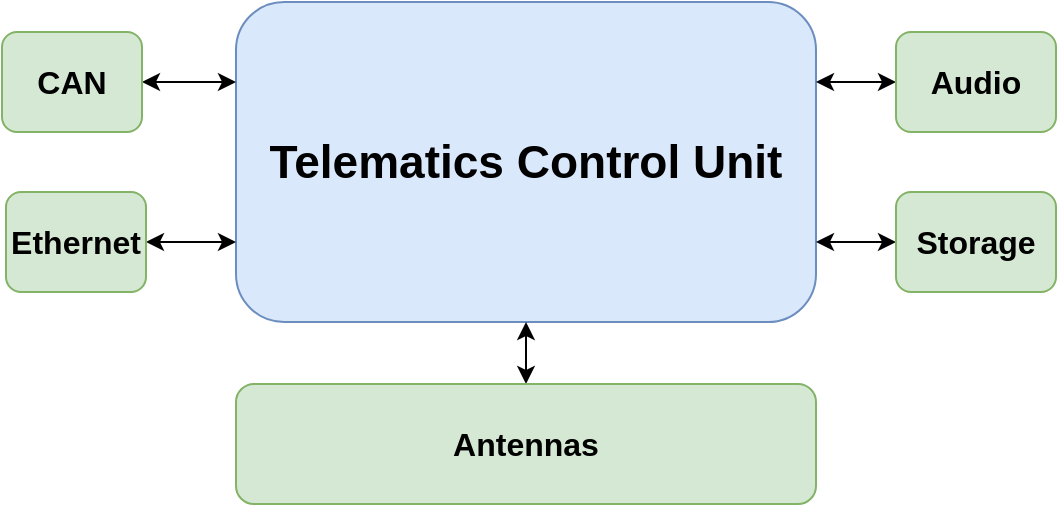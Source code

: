 <mxfile version="13.9.9" type="device"><diagram id="LoeKKZp_CFq0cQfd8oeK" name="Page-1"><mxGraphModel dx="593" dy="347" grid="1" gridSize="1" guides="1" tooltips="1" connect="1" arrows="1" fold="1" page="1" pageScale="1" pageWidth="827" pageHeight="1169" math="0" shadow="0"><root><mxCell id="0"/><mxCell id="1" parent="0"/><mxCell id="kjnnxzBlAsulbfWdFt4H-1" value="&lt;font style=&quot;font-size: 23px&quot;&gt;Telematics Control Unit&lt;/font&gt;" style="rounded=1;whiteSpace=wrap;html=1;fillColor=#dae8fc;strokeColor=#6c8ebf;fontStyle=1" vertex="1" parent="1"><mxGeometry x="240" y="160" width="290" height="160" as="geometry"/></mxCell><mxCell id="kjnnxzBlAsulbfWdFt4H-9" style="edgeStyle=orthogonalEdgeStyle;rounded=0;orthogonalLoop=1;jettySize=auto;html=1;entryX=0;entryY=0.25;entryDx=0;entryDy=0;fontStyle=1;fontSize=16;startArrow=classic;startFill=1;endArrow=classic;endFill=1;" edge="1" parent="1" source="kjnnxzBlAsulbfWdFt4H-3" target="kjnnxzBlAsulbfWdFt4H-1"><mxGeometry relative="1" as="geometry"/></mxCell><mxCell id="kjnnxzBlAsulbfWdFt4H-3" value="CAN" style="rounded=1;whiteSpace=wrap;html=1;fillColor=#d5e8d4;strokeColor=#82b366;fontStyle=1;fontSize=16;" vertex="1" parent="1"><mxGeometry x="123" y="175" width="70" height="50" as="geometry"/></mxCell><mxCell id="kjnnxzBlAsulbfWdFt4H-8" style="edgeStyle=orthogonalEdgeStyle;rounded=0;orthogonalLoop=1;jettySize=auto;html=1;entryX=0;entryY=0.75;entryDx=0;entryDy=0;fontStyle=1;fontSize=16;startArrow=classic;startFill=1;endArrow=classic;endFill=1;" edge="1" parent="1" source="kjnnxzBlAsulbfWdFt4H-4" target="kjnnxzBlAsulbfWdFt4H-1"><mxGeometry relative="1" as="geometry"/></mxCell><mxCell id="kjnnxzBlAsulbfWdFt4H-4" value="Ethernet" style="rounded=1;whiteSpace=wrap;html=1;fillColor=#d5e8d4;strokeColor=#82b366;fontStyle=1;fontSize=16;" vertex="1" parent="1"><mxGeometry x="125" y="255" width="70" height="50" as="geometry"/></mxCell><mxCell id="kjnnxzBlAsulbfWdFt4H-11" style="edgeStyle=orthogonalEdgeStyle;rounded=0;orthogonalLoop=1;jettySize=auto;html=1;entryX=1;entryY=0.75;entryDx=0;entryDy=0;fontStyle=1;fontSize=16;startArrow=classic;startFill=1;endArrow=classic;endFill=1;" edge="1" parent="1" source="kjnnxzBlAsulbfWdFt4H-5" target="kjnnxzBlAsulbfWdFt4H-1"><mxGeometry relative="1" as="geometry"/></mxCell><mxCell id="kjnnxzBlAsulbfWdFt4H-5" value="Storage" style="rounded=1;whiteSpace=wrap;html=1;fillColor=#d5e8d4;strokeColor=#82b366;fontStyle=1;fontSize=16;" vertex="1" parent="1"><mxGeometry x="570" y="255" width="80" height="50" as="geometry"/></mxCell><mxCell id="kjnnxzBlAsulbfWdFt4H-10" style="edgeStyle=orthogonalEdgeStyle;rounded=0;orthogonalLoop=1;jettySize=auto;html=1;entryX=1;entryY=0.25;entryDx=0;entryDy=0;fontStyle=1;fontSize=16;startArrow=classic;startFill=1;endArrow=classic;endFill=1;" edge="1" parent="1" source="kjnnxzBlAsulbfWdFt4H-6" target="kjnnxzBlAsulbfWdFt4H-1"><mxGeometry relative="1" as="geometry"/></mxCell><mxCell id="kjnnxzBlAsulbfWdFt4H-6" value="Audio" style="rounded=1;whiteSpace=wrap;html=1;fillColor=#d5e8d4;strokeColor=#82b366;fontStyle=1;fontSize=16;" vertex="1" parent="1"><mxGeometry x="570" y="175" width="80" height="50" as="geometry"/></mxCell><mxCell id="kjnnxzBlAsulbfWdFt4H-12" style="edgeStyle=orthogonalEdgeStyle;rounded=0;orthogonalLoop=1;jettySize=auto;html=1;entryX=0.5;entryY=1;entryDx=0;entryDy=0;fontStyle=1;fontSize=16;startArrow=classic;startFill=1;endArrow=classic;endFill=1;" edge="1" parent="1" source="kjnnxzBlAsulbfWdFt4H-7" target="kjnnxzBlAsulbfWdFt4H-1"><mxGeometry relative="1" as="geometry"/></mxCell><mxCell id="kjnnxzBlAsulbfWdFt4H-7" value="Antennas" style="rounded=1;whiteSpace=wrap;html=1;fillColor=#d5e8d4;strokeColor=#82b366;fontStyle=1;fontSize=16;" vertex="1" parent="1"><mxGeometry x="240" y="351" width="290" height="60" as="geometry"/></mxCell></root></mxGraphModel></diagram></mxfile>